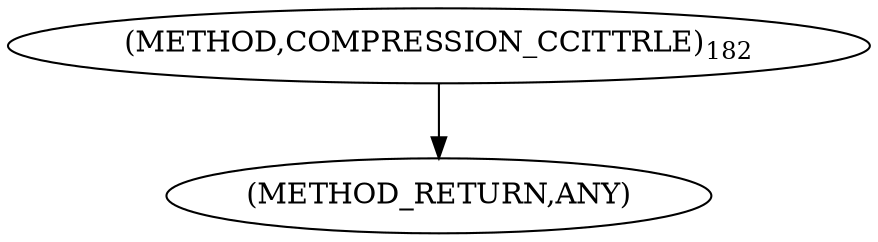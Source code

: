 digraph "COMPRESSION_CCITTRLE" {  
"100203" [label = <(METHOD,COMPRESSION_CCITTRLE)<SUB>182</SUB>> ]
"100204" [label = <(METHOD_RETURN,ANY)> ]
  "100203" -> "100204" 
}
